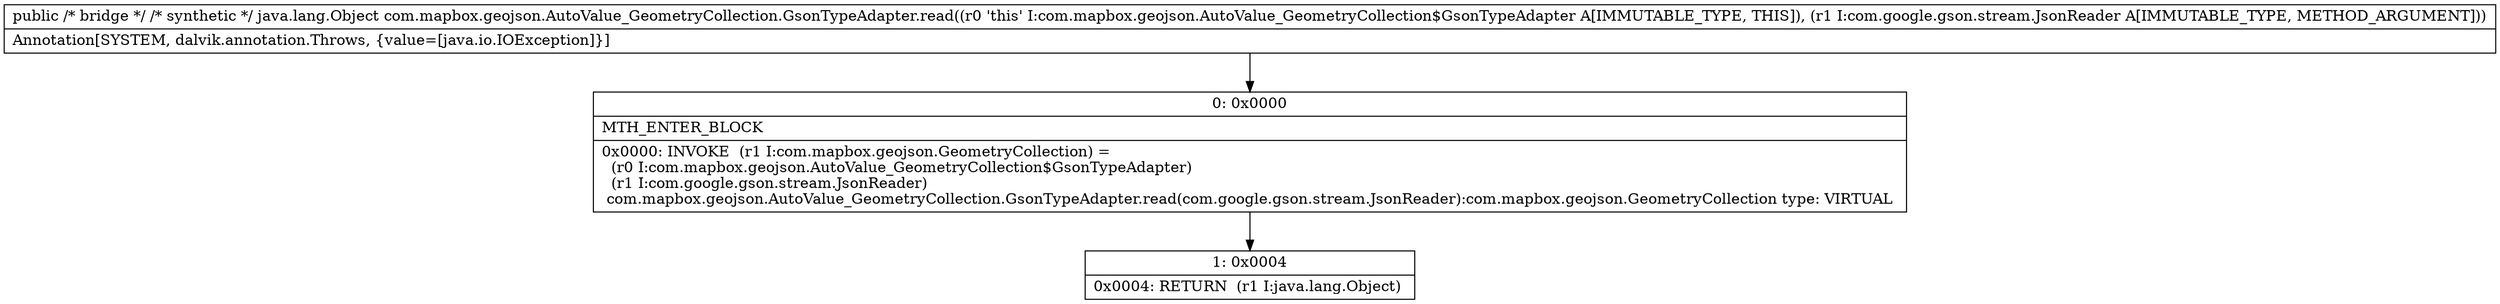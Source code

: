 digraph "CFG forcom.mapbox.geojson.AutoValue_GeometryCollection.GsonTypeAdapter.read(Lcom\/google\/gson\/stream\/JsonReader;)Ljava\/lang\/Object;" {
Node_0 [shape=record,label="{0\:\ 0x0000|MTH_ENTER_BLOCK\l|0x0000: INVOKE  (r1 I:com.mapbox.geojson.GeometryCollection) = \l  (r0 I:com.mapbox.geojson.AutoValue_GeometryCollection$GsonTypeAdapter)\l  (r1 I:com.google.gson.stream.JsonReader)\l com.mapbox.geojson.AutoValue_GeometryCollection.GsonTypeAdapter.read(com.google.gson.stream.JsonReader):com.mapbox.geojson.GeometryCollection type: VIRTUAL \l}"];
Node_1 [shape=record,label="{1\:\ 0x0004|0x0004: RETURN  (r1 I:java.lang.Object) \l}"];
MethodNode[shape=record,label="{public \/* bridge *\/ \/* synthetic *\/ java.lang.Object com.mapbox.geojson.AutoValue_GeometryCollection.GsonTypeAdapter.read((r0 'this' I:com.mapbox.geojson.AutoValue_GeometryCollection$GsonTypeAdapter A[IMMUTABLE_TYPE, THIS]), (r1 I:com.google.gson.stream.JsonReader A[IMMUTABLE_TYPE, METHOD_ARGUMENT]))  | Annotation[SYSTEM, dalvik.annotation.Throws, \{value=[java.io.IOException]\}]\l}"];
MethodNode -> Node_0;
Node_0 -> Node_1;
}

